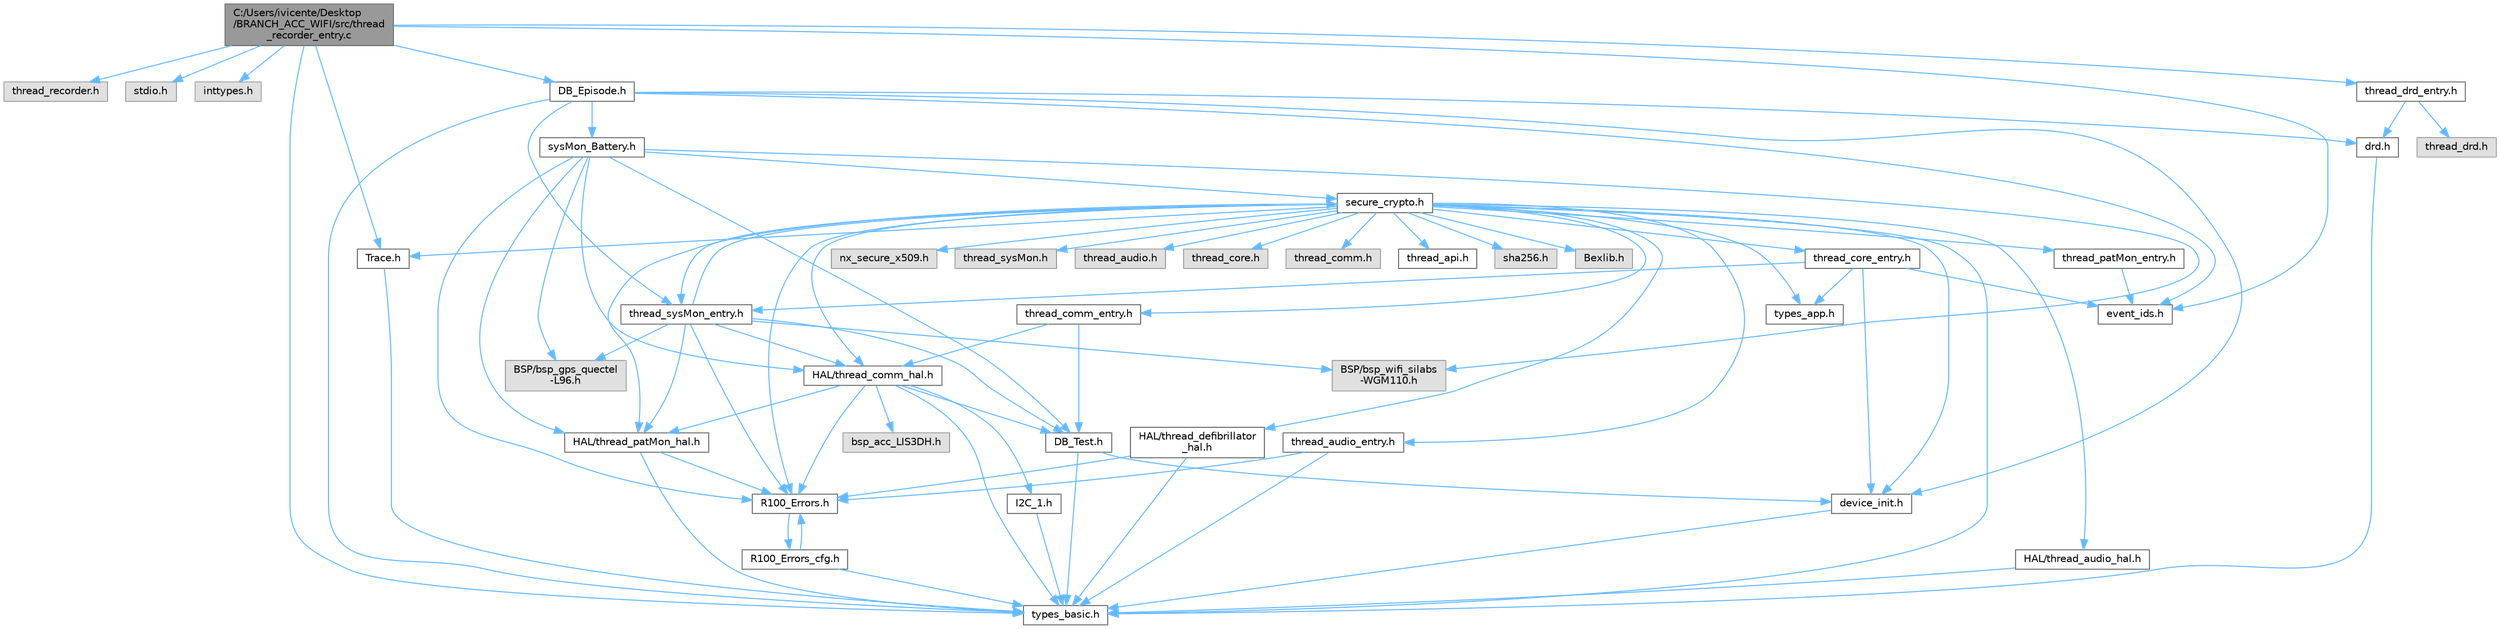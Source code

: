 digraph "C:/Users/ivicente/Desktop/BRANCH_ACC_WIFI/src/thread_recorder_entry.c"
{
 // LATEX_PDF_SIZE
  bgcolor="transparent";
  edge [fontname=Helvetica,fontsize=10,labelfontname=Helvetica,labelfontsize=10];
  node [fontname=Helvetica,fontsize=10,shape=box,height=0.2,width=0.4];
  Node1 [id="Node000001",label="C:/Users/ivicente/Desktop\l/BRANCH_ACC_WIFI/src/thread\l_recorder_entry.c",height=0.2,width=0.4,color="gray40", fillcolor="grey60", style="filled", fontcolor="black",tooltip=" "];
  Node1 -> Node2 [id="edge1_Node000001_Node000002",color="steelblue1",style="solid",tooltip=" "];
  Node2 [id="Node000002",label="thread_recorder.h",height=0.2,width=0.4,color="grey60", fillcolor="#E0E0E0", style="filled",tooltip=" "];
  Node1 -> Node3 [id="edge2_Node000001_Node000003",color="steelblue1",style="solid",tooltip=" "];
  Node3 [id="Node000003",label="stdio.h",height=0.2,width=0.4,color="grey60", fillcolor="#E0E0E0", style="filled",tooltip=" "];
  Node1 -> Node4 [id="edge3_Node000001_Node000004",color="steelblue1",style="solid",tooltip=" "];
  Node4 [id="Node000004",label="inttypes.h",height=0.2,width=0.4,color="grey60", fillcolor="#E0E0E0", style="filled",tooltip=" "];
  Node1 -> Node5 [id="edge4_Node000001_Node000005",color="steelblue1",style="solid",tooltip=" "];
  Node5 [id="Node000005",label="Trace.h",height=0.2,width=0.4,color="grey40", fillcolor="white", style="filled",URL="$a00251.html",tooltip=" "];
  Node5 -> Node6 [id="edge5_Node000005_Node000006",color="steelblue1",style="solid",tooltip=" "];
  Node6 [id="Node000006",label="types_basic.h",height=0.2,width=0.4,color="grey40", fillcolor="white", style="filled",URL="$a00137.html",tooltip="Basic Types' definition."];
  Node1 -> Node7 [id="edge6_Node000001_Node000007",color="steelblue1",style="solid",tooltip=" "];
  Node7 [id="Node000007",label="event_ids.h",height=0.2,width=0.4,color="grey40", fillcolor="white", style="filled",URL="$a00020.html",tooltip="Event identifiers header file."];
  Node1 -> Node6 [id="edge7_Node000001_Node000006",color="steelblue1",style="solid",tooltip=" "];
  Node1 -> Node8 [id="edge8_Node000001_Node000008",color="steelblue1",style="solid",tooltip=" "];
  Node8 [id="Node000008",label="DB_Episode.h",height=0.2,width=0.4,color="grey40", fillcolor="white", style="filled",URL="$a00005.html",tooltip="Episode header file."];
  Node8 -> Node9 [id="edge9_Node000008_Node000009",color="steelblue1",style="solid",tooltip=" "];
  Node9 [id="Node000009",label="device_init.h",height=0.2,width=0.4,color="grey40", fillcolor="white", style="filled",URL="$a00017.html",tooltip=" "];
  Node9 -> Node6 [id="edge10_Node000009_Node000006",color="steelblue1",style="solid",tooltip=" "];
  Node8 -> Node6 [id="edge11_Node000008_Node000006",color="steelblue1",style="solid",tooltip=" "];
  Node8 -> Node10 [id="edge12_Node000008_Node000010",color="steelblue1",style="solid",tooltip=" "];
  Node10 [id="Node000010",label="drd.h",height=0.2,width=0.4,color="grey40", fillcolor="white", style="filled",URL="$a00140.html",tooltip="Basic Types Definition."];
  Node10 -> Node6 [id="edge13_Node000010_Node000006",color="steelblue1",style="solid",tooltip=" "];
  Node8 -> Node11 [id="edge14_Node000008_Node000011",color="steelblue1",style="solid",tooltip=" "];
  Node11 [id="Node000011",label="sysMon_Battery.h",height=0.2,width=0.4,color="grey40", fillcolor="white", style="filled",URL="$a00056.html",tooltip="Header with functions related to the battery services."];
  Node11 -> Node12 [id="edge15_Node000011_Node000012",color="steelblue1",style="solid",tooltip=" "];
  Node12 [id="Node000012",label="R100_Errors.h",height=0.2,width=0.4,color="grey40", fillcolor="white", style="filled",URL="$a00038.html",tooltip=" "];
  Node12 -> Node13 [id="edge16_Node000012_Node000013",color="steelblue1",style="solid",tooltip=" "];
  Node13 [id="Node000013",label="R100_Errors_cfg.h",height=0.2,width=0.4,color="grey40", fillcolor="white", style="filled",URL="$a00044.html",tooltip=" "];
  Node13 -> Node12 [id="edge17_Node000013_Node000012",color="steelblue1",style="solid",tooltip=" "];
  Node13 -> Node6 [id="edge18_Node000013_Node000006",color="steelblue1",style="solid",tooltip=" "];
  Node11 -> Node14 [id="edge19_Node000011_Node000014",color="steelblue1",style="solid",tooltip=" "];
  Node14 [id="Node000014",label="HAL/thread_patMon_hal.h",height=0.2,width=0.4,color="grey40", fillcolor="white", style="filled",URL="$a00221.html",tooltip="Header with functions related to the patMon BSP service."];
  Node14 -> Node6 [id="edge20_Node000014_Node000006",color="steelblue1",style="solid",tooltip=" "];
  Node14 -> Node12 [id="edge21_Node000014_Node000012",color="steelblue1",style="solid",tooltip=" "];
  Node11 -> Node15 [id="edge22_Node000011_Node000015",color="steelblue1",style="solid",tooltip=" "];
  Node15 [id="Node000015",label="HAL/thread_comm_hal.h",height=0.2,width=0.4,color="grey40", fillcolor="white", style="filled",URL="$a00191.html",tooltip="Header with functions related to the HAL Comm."];
  Node15 -> Node12 [id="edge23_Node000015_Node000012",color="steelblue1",style="solid",tooltip=" "];
  Node15 -> Node6 [id="edge24_Node000015_Node000006",color="steelblue1",style="solid",tooltip=" "];
  Node15 -> Node14 [id="edge25_Node000015_Node000014",color="steelblue1",style="solid",tooltip=" "];
  Node15 -> Node16 [id="edge26_Node000015_Node000016",color="steelblue1",style="solid",tooltip=" "];
  Node16 [id="Node000016",label="DB_Test.h",height=0.2,width=0.4,color="grey40", fillcolor="white", style="filled",URL="$a00011.html",tooltip="Test File header file."];
  Node16 -> Node9 [id="edge27_Node000016_Node000009",color="steelblue1",style="solid",tooltip=" "];
  Node16 -> Node6 [id="edge28_Node000016_Node000006",color="steelblue1",style="solid",tooltip=" "];
  Node15 -> Node17 [id="edge29_Node000015_Node000017",color="steelblue1",style="solid",tooltip=" "];
  Node17 [id="Node000017",label="I2C_1.h",height=0.2,width=0.4,color="grey40", fillcolor="white", style="filled",URL="$a00161.html",tooltip="Header with functions related to the I2C-1."];
  Node17 -> Node6 [id="edge30_Node000017_Node000006",color="steelblue1",style="solid",tooltip=" "];
  Node15 -> Node18 [id="edge31_Node000015_Node000018",color="steelblue1",style="solid",tooltip=" "];
  Node18 [id="Node000018",label="bsp_acc_LIS3DH.h",height=0.2,width=0.4,color="grey60", fillcolor="#E0E0E0", style="filled",tooltip=" "];
  Node11 -> Node16 [id="edge32_Node000011_Node000016",color="steelblue1",style="solid",tooltip=" "];
  Node11 -> Node19 [id="edge33_Node000011_Node000019",color="steelblue1",style="solid",tooltip=" "];
  Node19 [id="Node000019",label="secure_crypto.h",height=0.2,width=0.4,color="grey40", fillcolor="white", style="filled",URL="$a00050.html",tooltip="NetX secure for check certificates."];
  Node19 -> Node20 [id="edge34_Node000019_Node000020",color="steelblue1",style="solid",tooltip=" "];
  Node20 [id="Node000020",label="nx_secure_x509.h",height=0.2,width=0.4,color="grey60", fillcolor="#E0E0E0", style="filled",tooltip=" "];
  Node19 -> Node15 [id="edge35_Node000019_Node000015",color="steelblue1",style="solid",tooltip=" "];
  Node19 -> Node9 [id="edge36_Node000019_Node000009",color="steelblue1",style="solid",tooltip=" "];
  Node19 -> Node5 [id="edge37_Node000019_Node000005",color="steelblue1",style="solid",tooltip=" "];
  Node19 -> Node12 [id="edge38_Node000019_Node000012",color="steelblue1",style="solid",tooltip=" "];
  Node19 -> Node6 [id="edge39_Node000019_Node000006",color="steelblue1",style="solid",tooltip=" "];
  Node19 -> Node21 [id="edge40_Node000019_Node000021",color="steelblue1",style="solid",tooltip=" "];
  Node21 [id="Node000021",label="types_app.h",height=0.2,width=0.4,color="grey40", fillcolor="white", style="filled",URL="$a00134.html",tooltip="Common Types' definition."];
  Node19 -> Node22 [id="edge41_Node000019_Node000022",color="steelblue1",style="solid",tooltip=" "];
  Node22 [id="Node000022",label="HAL/thread_defibrillator\l_hal.h",height=0.2,width=0.4,color="grey40", fillcolor="white", style="filled",URL="$a00203.html",tooltip="Header with functions related to the defibrillator BSP service."];
  Node22 -> Node6 [id="edge42_Node000022_Node000006",color="steelblue1",style="solid",tooltip=" "];
  Node22 -> Node12 [id="edge43_Node000022_Node000012",color="steelblue1",style="solid",tooltip=" "];
  Node19 -> Node14 [id="edge44_Node000019_Node000014",color="steelblue1",style="solid",tooltip=" "];
  Node19 -> Node23 [id="edge45_Node000019_Node000023",color="steelblue1",style="solid",tooltip=" "];
  Node23 [id="Node000023",label="HAL/thread_audio_hal.h",height=0.2,width=0.4,color="grey40", fillcolor="white", style="filled",URL="$a00185.html",tooltip="Header with functions related to the audio BSP service."];
  Node23 -> Node6 [id="edge46_Node000023_Node000006",color="steelblue1",style="solid",tooltip=" "];
  Node19 -> Node24 [id="edge47_Node000019_Node000024",color="steelblue1",style="solid",tooltip=" "];
  Node24 [id="Node000024",label="thread_comm_entry.h",height=0.2,width=0.4,color="grey40", fillcolor="white", style="filled",URL="$a00083.html",tooltip="Header for Comm Thread entry."];
  Node24 -> Node15 [id="edge48_Node000024_Node000015",color="steelblue1",style="solid",tooltip=" "];
  Node24 -> Node16 [id="edge49_Node000024_Node000016",color="steelblue1",style="solid",tooltip=" "];
  Node19 -> Node25 [id="edge50_Node000019_Node000025",color="steelblue1",style="solid",tooltip=" "];
  Node25 [id="Node000025",label="thread_patMon_entry.h",height=0.2,width=0.4,color="grey40", fillcolor="white", style="filled",URL="$a00119.html",tooltip=" "];
  Node25 -> Node7 [id="edge51_Node000025_Node000007",color="steelblue1",style="solid",tooltip=" "];
  Node19 -> Node26 [id="edge52_Node000019_Node000026",color="steelblue1",style="solid",tooltip=" "];
  Node26 [id="Node000026",label="thread_sysMon_entry.h",height=0.2,width=0.4,color="grey40", fillcolor="white", style="filled",URL="$a00131.html",tooltip="Header with functions related to the system monitor service."];
  Node26 -> Node12 [id="edge53_Node000026_Node000012",color="steelblue1",style="solid",tooltip=" "];
  Node26 -> Node14 [id="edge54_Node000026_Node000014",color="steelblue1",style="solid",tooltip=" "];
  Node26 -> Node15 [id="edge55_Node000026_Node000015",color="steelblue1",style="solid",tooltip=" "];
  Node26 -> Node16 [id="edge56_Node000026_Node000016",color="steelblue1",style="solid",tooltip=" "];
  Node26 -> Node19 [id="edge57_Node000026_Node000019",color="steelblue1",style="solid",tooltip=" "];
  Node26 -> Node27 [id="edge58_Node000026_Node000027",color="steelblue1",style="solid",tooltip=" "];
  Node27 [id="Node000027",label="BSP/bsp_wifi_silabs\l-WGM110.h",height=0.2,width=0.4,color="grey60", fillcolor="#E0E0E0", style="filled",tooltip=" "];
  Node26 -> Node28 [id="edge59_Node000026_Node000028",color="steelblue1",style="solid",tooltip=" "];
  Node28 [id="Node000028",label="BSP/bsp_gps_quectel\l-L96.h",height=0.2,width=0.4,color="grey60", fillcolor="#E0E0E0", style="filled",tooltip=" "];
  Node19 -> Node29 [id="edge60_Node000019_Node000029",color="steelblue1",style="solid",tooltip=" "];
  Node29 [id="Node000029",label="thread_sysMon.h",height=0.2,width=0.4,color="grey60", fillcolor="#E0E0E0", style="filled",tooltip=" "];
  Node19 -> Node30 [id="edge61_Node000019_Node000030",color="steelblue1",style="solid",tooltip=" "];
  Node30 [id="Node000030",label="thread_audio_entry.h",height=0.2,width=0.4,color="grey40", fillcolor="white", style="filled",URL="$a00077.html",tooltip="Header with functions related to the audio service."];
  Node30 -> Node12 [id="edge62_Node000030_Node000012",color="steelblue1",style="solid",tooltip=" "];
  Node30 -> Node6 [id="edge63_Node000030_Node000006",color="steelblue1",style="solid",tooltip=" "];
  Node19 -> Node31 [id="edge64_Node000019_Node000031",color="steelblue1",style="solid",tooltip=" "];
  Node31 [id="Node000031",label="thread_audio.h",height=0.2,width=0.4,color="grey60", fillcolor="#E0E0E0", style="filled",tooltip=" "];
  Node19 -> Node32 [id="edge65_Node000019_Node000032",color="steelblue1",style="solid",tooltip=" "];
  Node32 [id="Node000032",label="thread_core_entry.h",height=0.2,width=0.4,color="grey40", fillcolor="white", style="filled",URL="$a00089.html",tooltip="Header with functions related to the core service."];
  Node32 -> Node9 [id="edge66_Node000032_Node000009",color="steelblue1",style="solid",tooltip=" "];
  Node32 -> Node21 [id="edge67_Node000032_Node000021",color="steelblue1",style="solid",tooltip=" "];
  Node32 -> Node7 [id="edge68_Node000032_Node000007",color="steelblue1",style="solid",tooltip=" "];
  Node32 -> Node26 [id="edge69_Node000032_Node000026",color="steelblue1",style="solid",tooltip=" "];
  Node19 -> Node33 [id="edge70_Node000019_Node000033",color="steelblue1",style="solid",tooltip=" "];
  Node33 [id="Node000033",label="thread_core.h",height=0.2,width=0.4,color="grey60", fillcolor="#E0E0E0", style="filled",tooltip=" "];
  Node19 -> Node34 [id="edge71_Node000019_Node000034",color="steelblue1",style="solid",tooltip=" "];
  Node34 [id="Node000034",label="thread_comm.h",height=0.2,width=0.4,color="grey60", fillcolor="#E0E0E0", style="filled",tooltip=" "];
  Node19 -> Node35 [id="edge72_Node000019_Node000035",color="steelblue1",style="solid",tooltip=" "];
  Node35 [id="Node000035",label="thread_api.h",height=0.2,width=0.4,color="grey40", fillcolor="white", style="filled",URL="$a00071.html",tooltip="Header with functions related to thread APIs."];
  Node19 -> Node36 [id="edge73_Node000019_Node000036",color="steelblue1",style="solid",tooltip=" "];
  Node36 [id="Node000036",label="sha256.h",height=0.2,width=0.4,color="grey60", fillcolor="#E0E0E0", style="filled",tooltip=" "];
  Node19 -> Node37 [id="edge74_Node000019_Node000037",color="steelblue1",style="solid",tooltip=" "];
  Node37 [id="Node000037",label="Bexlib.h",height=0.2,width=0.4,color="grey60", fillcolor="#E0E0E0", style="filled",tooltip=" "];
  Node11 -> Node27 [id="edge75_Node000011_Node000027",color="steelblue1",style="solid",tooltip=" "];
  Node11 -> Node28 [id="edge76_Node000011_Node000028",color="steelblue1",style="solid",tooltip=" "];
  Node8 -> Node26 [id="edge77_Node000008_Node000026",color="steelblue1",style="solid",tooltip=" "];
  Node8 -> Node7 [id="edge78_Node000008_Node000007",color="steelblue1",style="solid",tooltip=" "];
  Node1 -> Node38 [id="edge79_Node000001_Node000038",color="steelblue1",style="solid",tooltip=" "];
  Node38 [id="Node000038",label="thread_drd_entry.h",height=0.2,width=0.4,color="grey40", fillcolor="white", style="filled",URL="$a00101.html",tooltip=" "];
  Node38 -> Node10 [id="edge80_Node000038_Node000010",color="steelblue1",style="solid",tooltip=" "];
  Node38 -> Node39 [id="edge81_Node000038_Node000039",color="steelblue1",style="solid",tooltip=" "];
  Node39 [id="Node000039",label="thread_drd.h",height=0.2,width=0.4,color="grey60", fillcolor="#E0E0E0", style="filled",tooltip=" "];
}
